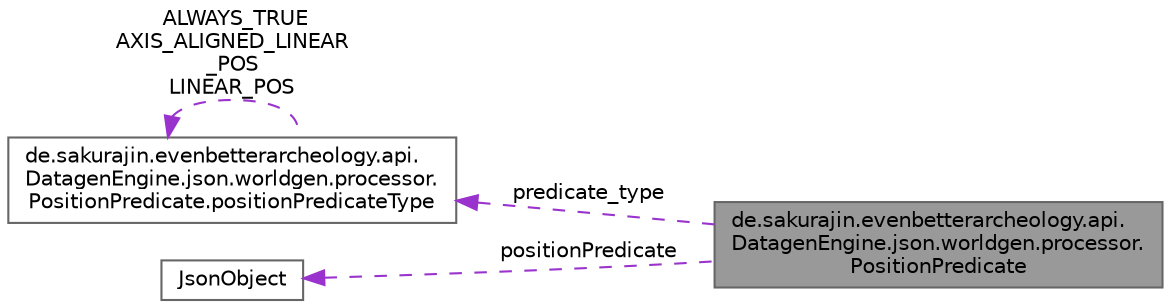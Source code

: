 digraph "de.sakurajin.evenbetterarcheology.api.DatagenEngine.json.worldgen.processor.PositionPredicate"
{
 // LATEX_PDF_SIZE
  bgcolor="transparent";
  edge [fontname=Helvetica,fontsize=10,labelfontname=Helvetica,labelfontsize=10];
  node [fontname=Helvetica,fontsize=10,shape=box,height=0.2,width=0.4];
  rankdir="LR";
  Node1 [label="de.sakurajin.evenbetterarcheology.api.\lDatagenEngine.json.worldgen.processor.\lPositionPredicate",height=0.2,width=0.4,color="gray40", fillcolor="grey60", style="filled", fontcolor="black",tooltip=" "];
  Node2 -> Node1 [dir="back",color="darkorchid3",style="dashed",label=" predicate_type" ];
  Node2 [label="de.sakurajin.evenbetterarcheology.api.\lDatagenEngine.json.worldgen.processor.\lPositionPredicate.positionPredicateType",height=0.2,width=0.4,color="gray40", fillcolor="white", style="filled",tooltip=" "];
  Node2 -> Node2 [dir="back",color="darkorchid3",style="dashed",label=" ALWAYS_TRUE\nAXIS_ALIGNED_LINEAR\l_POS\nLINEAR_POS" ];
  Node3 -> Node1 [dir="back",color="darkorchid3",style="dashed",label=" positionPredicate" ];
  Node3 [label="JsonObject",height=0.2,width=0.4,color="gray40", fillcolor="white", style="filled",tooltip=" "];
}
